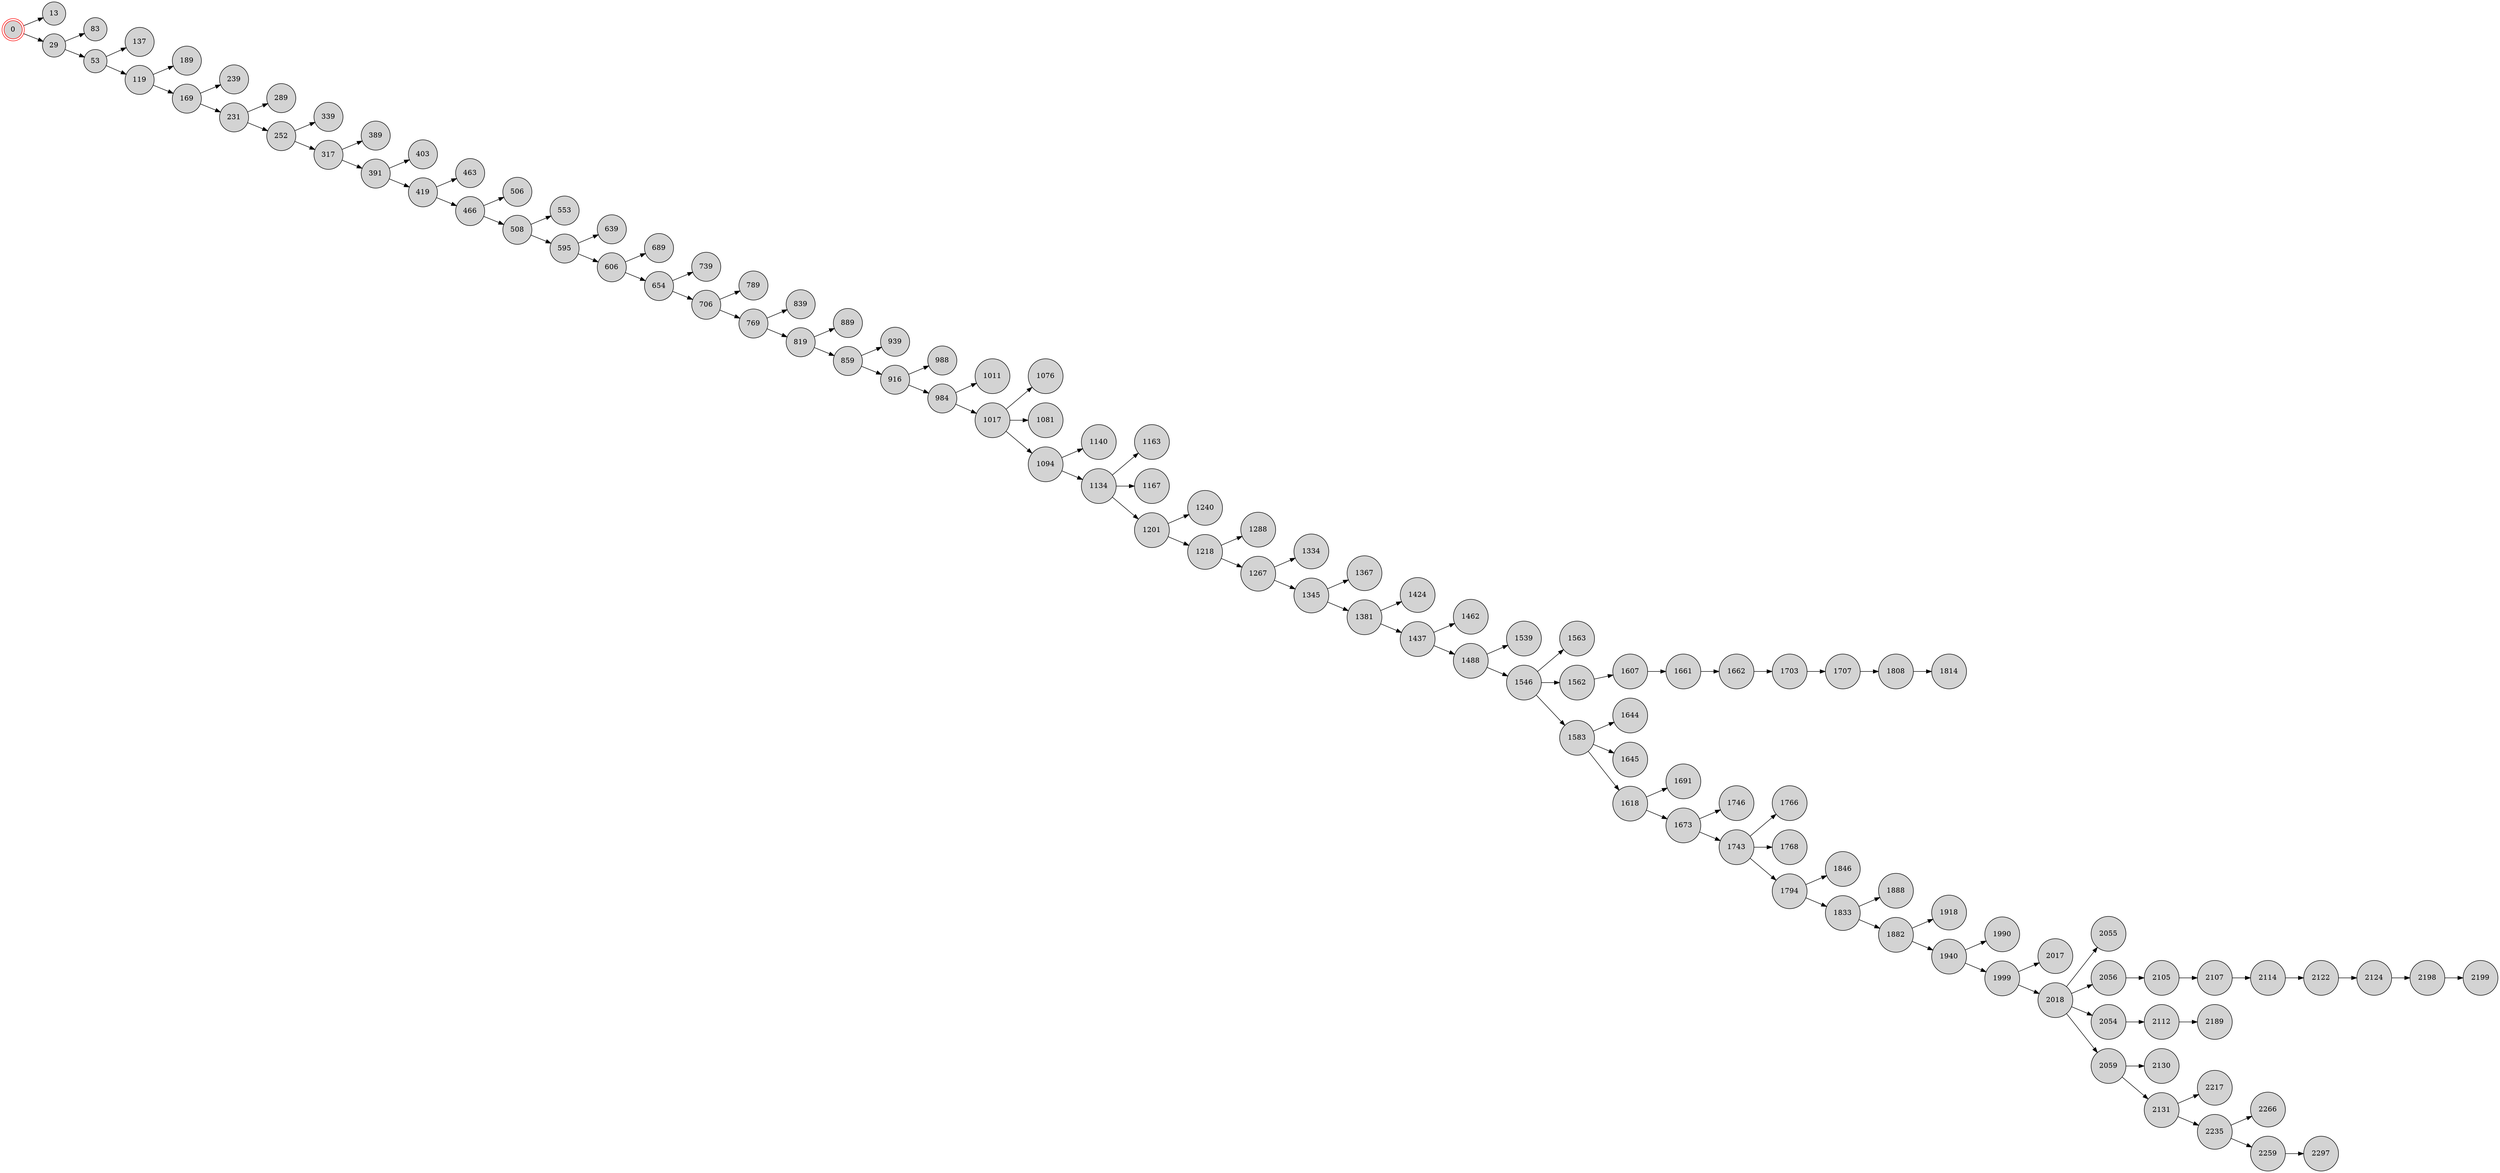 digraph BlockchainTree {
    rankdir=LR;
    node [shape=circle, style=filled, fillcolor=lightgray];

    0 [shape=doublecircle, color=red];
    0 -> 13;
    0 -> 29;
    29 -> 83;
    29 -> 53;
    53 -> 137;
    53 -> 119;
    119 -> 189;
    119 -> 169;
    169 -> 239;
    169 -> 231;
    231 -> 289;
    231 -> 252;
    252 -> 339;
    252 -> 317;
    317 -> 389;
    317 -> 391;
    391 -> 403;
    391 -> 419;
    419 -> 463;
    419 -> 466;
    466 -> 506;
    466 -> 508;
    508 -> 553;
    508 -> 595;
    595 -> 639;
    595 -> 606;
    606 -> 689;
    606 -> 654;
    654 -> 739;
    654 -> 706;
    706 -> 789;
    706 -> 769;
    769 -> 839;
    769 -> 819;
    819 -> 889;
    819 -> 859;
    859 -> 939;
    859 -> 916;
    916 -> 988;
    916 -> 984;
    984 -> 1011;
    984 -> 1017;
    1017 -> 1076;
    1017 -> 1081;
    1017 -> 1094;
    1094 -> 1140;
    1094 -> 1134;
    1134 -> 1163;
    1134 -> 1167;
    1134 -> 1201;
    1201 -> 1240;
    1201 -> 1218;
    1218 -> 1288;
    1218 -> 1267;
    1267 -> 1334;
    1267 -> 1345;
    1345 -> 1367;
    1345 -> 1381;
    1381 -> 1424;
    1381 -> 1437;
    1437 -> 1462;
    1437 -> 1488;
    1488 -> 1539;
    1488 -> 1546;
    1546 -> 1563;
    1546 -> 1562;
    1546 -> 1583;
    1583 -> 1644;
    1583 -> 1645;
    1562 -> 1607;
    1607 -> 1661;
    1583 -> 1618;
    1618 -> 1691;
    1661 -> 1662;
    1662 -> 1703;
    1618 -> 1673;
    1673 -> 1746;
    1673 -> 1743;
    1743 -> 1766;
    1703 -> 1707;
    1743 -> 1768;
    1707 -> 1808;
    1743 -> 1794;
    1794 -> 1846;
    1794 -> 1833;
    1833 -> 1888;
    1808 -> 1814;
    1833 -> 1882;
    1882 -> 1918;
    1882 -> 1940;
    1940 -> 1990;
    1940 -> 1999;
    1999 -> 2017;
    1999 -> 2018;
    2018 -> 2055;
    2018 -> 2056;
    2056 -> 2105;
    2018 -> 2054;
    2105 -> 2107;
    2107 -> 2114;
    2114 -> 2122;
    2018 -> 2059;
    2059 -> 2130;
    2054 -> 2112;
    2122 -> 2124;
    2124 -> 2198;
    2112 -> 2189;
    2059 -> 2131;
    2131 -> 2217;
    2131 -> 2235;
    2235 -> 2266;
    2198 -> 2199;
    2235 -> 2259;
    2259 -> 2297;
}
